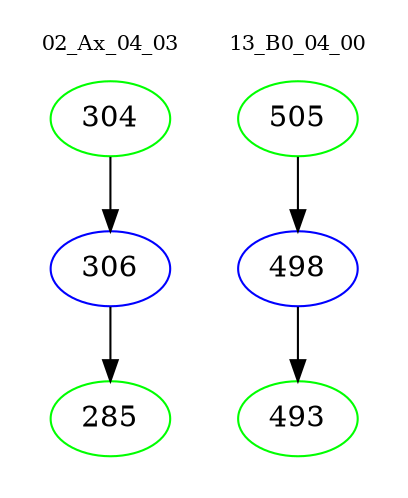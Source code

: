 digraph{
subgraph cluster_0 {
color = white
label = "02_Ax_04_03";
fontsize=10;
T0_304 [label="304", color="green"]
T0_304 -> T0_306 [color="black"]
T0_306 [label="306", color="blue"]
T0_306 -> T0_285 [color="black"]
T0_285 [label="285", color="green"]
}
subgraph cluster_1 {
color = white
label = "13_B0_04_00";
fontsize=10;
T1_505 [label="505", color="green"]
T1_505 -> T1_498 [color="black"]
T1_498 [label="498", color="blue"]
T1_498 -> T1_493 [color="black"]
T1_493 [label="493", color="green"]
}
}
